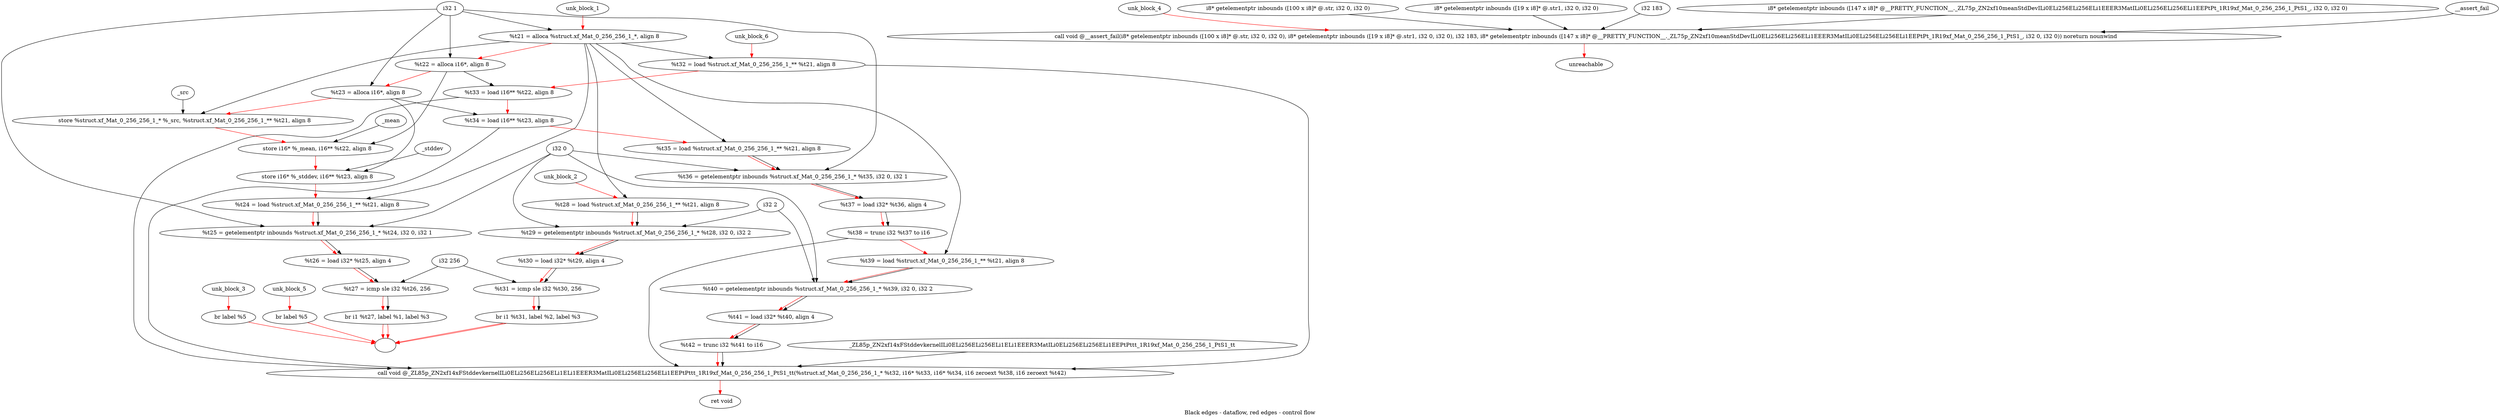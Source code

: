 digraph G {
compound=true
label="Black edges - dataflow, red edges - control flow"
"t21" [label="  %t21 = alloca %struct.xf_Mat_0_256_256_1_*, align 8"]
"t22" [label="  %t22 = alloca i16*, align 8"]
"t23" [label="  %t23 = alloca i16*, align 8"]
"_1" [label="  store %struct.xf_Mat_0_256_256_1_* %_src, %struct.xf_Mat_0_256_256_1_** %t21, align 8"]
"_2" [label="  store i16* %_mean, i16** %t22, align 8"]
"_3" [label="  store i16* %_stddev, i16** %t23, align 8"]
"t24" [label="  %t24 = load %struct.xf_Mat_0_256_256_1_** %t21, align 8"]
"t25" [label="  %t25 = getelementptr inbounds %struct.xf_Mat_0_256_256_1_* %t24, i32 0, i32 1"]
"t26" [label="  %t26 = load i32* %t25, align 4"]
"t27" [label="  %t27 = icmp sle i32 %t26, 256"]
"_4" [label="  br i1 %t27, label %1, label %3"]
"unk_block_1" -> "t21"[color=red]
"i32 1" -> "t21"
"t21" -> "t22"[color=red weight=2]
"i32 1" -> "t22"
"t22" -> "t23"[color=red weight=2]
"i32 1" -> "t23"
"t23" -> "_1"[color=red weight=2]
"_src" -> "_1"
"t21" -> "_1"
"_1" -> "_2"[color=red weight=2]
"_mean" -> "_2"
"t22" -> "_2"
"_2" -> "_3"[color=red weight=2]
"_stddev" -> "_3"
"t23" -> "_3"
"_3" -> "t24"[color=red weight=2]
"t21" -> "t24"
"t24" -> "t25"[color=red weight=2]
"t24" -> "t25"
"i32 0" -> "t25"
"i32 1" -> "t25"
"t25" -> "t26"[color=red weight=2]
"t25" -> "t26"
"t26" -> "t27"[color=red weight=2]
"t26" -> "t27"
"i32 256" -> "t27"
"t27" -> "_4"[color=red weight=2]
"t27" -> "_4"
"_4" -> ""[color=red]
"_4" -> ""[color=red]

"t28" [label="  %t28 = load %struct.xf_Mat_0_256_256_1_** %t21, align 8"]
"t29" [label="  %t29 = getelementptr inbounds %struct.xf_Mat_0_256_256_1_* %t28, i32 0, i32 2"]
"t30" [label="  %t30 = load i32* %t29, align 4"]
"t31" [label="  %t31 = icmp sle i32 %t30, 256"]
"_5" [label="  br i1 %t31, label %2, label %3"]
"unk_block_2" -> "t28"[color=red]
"t21" -> "t28"
"t28" -> "t29"[color=red weight=2]
"t28" -> "t29"
"i32 0" -> "t29"
"i32 2" -> "t29"
"t29" -> "t30"[color=red weight=2]
"t29" -> "t30"
"t30" -> "t31"[color=red weight=2]
"t30" -> "t31"
"i32 256" -> "t31"
"t31" -> "_5"[color=red weight=2]
"t31" -> "_5"
"_5" -> ""[color=red]
"_5" -> ""[color=red]

"_6" [label="  br label %5"]
"unk_block_3" -> "_6"[color=red]
"_6" -> ""[color=red]

"_7" [label="  call void @__assert_fail(i8* getelementptr inbounds ([100 x i8]* @.str, i32 0, i32 0), i8* getelementptr inbounds ([19 x i8]* @.str1, i32 0, i32 0), i32 183, i8* getelementptr inbounds ([147 x i8]* @__PRETTY_FUNCTION__._ZL75p_ZN2xf10meanStdDevILi0ELi256ELi256ELi1EEER3MatILi0ELi256ELi256ELi1EEPtPt_1R19xf_Mat_0_256_256_1_PtS1_, i32 0, i32 0)) noreturn nounwind"]
"_8" [label="  unreachable"]
"unk_block_4" -> "_7"[color=red]
"i8* getelementptr inbounds ([100 x i8]* @.str, i32 0, i32 0)" -> "_7"
"i8* getelementptr inbounds ([19 x i8]* @.str1, i32 0, i32 0)" -> "_7"
"i32 183" -> "_7"
"i8* getelementptr inbounds ([147 x i8]* @__PRETTY_FUNCTION__._ZL75p_ZN2xf10meanStdDevILi0ELi256ELi256ELi1EEER3MatILi0ELi256ELi256ELi1EEPtPt_1R19xf_Mat_0_256_256_1_PtS1_, i32 0, i32 0)" -> "_7"
"__assert_fail" -> "_7"
"_7" -> "_8"[color=red weight=2]

"_9" [label="  br label %5"]
"unk_block_5" -> "_9"[color=red]
"_9" -> ""[color=red]

"t32" [label="  %t32 = load %struct.xf_Mat_0_256_256_1_** %t21, align 8"]
"t33" [label="  %t33 = load i16** %t22, align 8"]
"t34" [label="  %t34 = load i16** %t23, align 8"]
"t35" [label="  %t35 = load %struct.xf_Mat_0_256_256_1_** %t21, align 8"]
"t36" [label="  %t36 = getelementptr inbounds %struct.xf_Mat_0_256_256_1_* %t35, i32 0, i32 1"]
"t37" [label="  %t37 = load i32* %t36, align 4"]
"t38" [label="  %t38 = trunc i32 %t37 to i16"]
"t39" [label="  %t39 = load %struct.xf_Mat_0_256_256_1_** %t21, align 8"]
"t40" [label="  %t40 = getelementptr inbounds %struct.xf_Mat_0_256_256_1_* %t39, i32 0, i32 2"]
"t41" [label="  %t41 = load i32* %t40, align 4"]
"t42" [label="  %t42 = trunc i32 %t41 to i16"]
"_10" [label="  call void @_ZL85p_ZN2xf14xFStddevkernelILi0ELi256ELi256ELi1ELi1EEER3MatILi0ELi256ELi256ELi1EEPtPttt_1R19xf_Mat_0_256_256_1_PtS1_tt(%struct.xf_Mat_0_256_256_1_* %t32, i16* %t33, i16* %t34, i16 zeroext %t38, i16 zeroext %t42)"]
"_11" [label="  ret void"]
"unk_block_6" -> "t32"[color=red]
"t21" -> "t32"
"t32" -> "t33"[color=red weight=2]
"t22" -> "t33"
"t33" -> "t34"[color=red weight=2]
"t23" -> "t34"
"t34" -> "t35"[color=red weight=2]
"t21" -> "t35"
"t35" -> "t36"[color=red weight=2]
"t35" -> "t36"
"i32 0" -> "t36"
"i32 1" -> "t36"
"t36" -> "t37"[color=red weight=2]
"t36" -> "t37"
"t37" -> "t38"[color=red weight=2]
"t37" -> "t38"
"t38" -> "t39"[color=red weight=2]
"t21" -> "t39"
"t39" -> "t40"[color=red weight=2]
"t39" -> "t40"
"i32 0" -> "t40"
"i32 2" -> "t40"
"t40" -> "t41"[color=red weight=2]
"t40" -> "t41"
"t41" -> "t42"[color=red weight=2]
"t41" -> "t42"
"t42" -> "_10"[color=red weight=2]
"t32" -> "_10"
"t33" -> "_10"
"t34" -> "_10"
"t38" -> "_10"
"t42" -> "_10"
"_ZL85p_ZN2xf14xFStddevkernelILi0ELi256ELi256ELi1ELi1EEER3MatILi0ELi256ELi256ELi1EEPtPttt_1R19xf_Mat_0_256_256_1_PtS1_tt" -> "_10"
"_10" -> "_11"[color=red weight=2]

}
